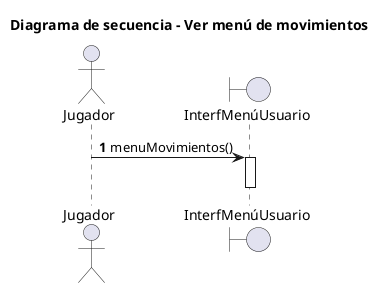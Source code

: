 @startuml
title Diagrama de secuencia - Ver menú de movimientos
autonumber
actor Jugador
boundary InterfMenúUsuario


Jugador -> InterfMenúUsuario : menuMovimientos()
activate InterfMenúUsuario
deactivate InterfMenúUsuario

@enduml